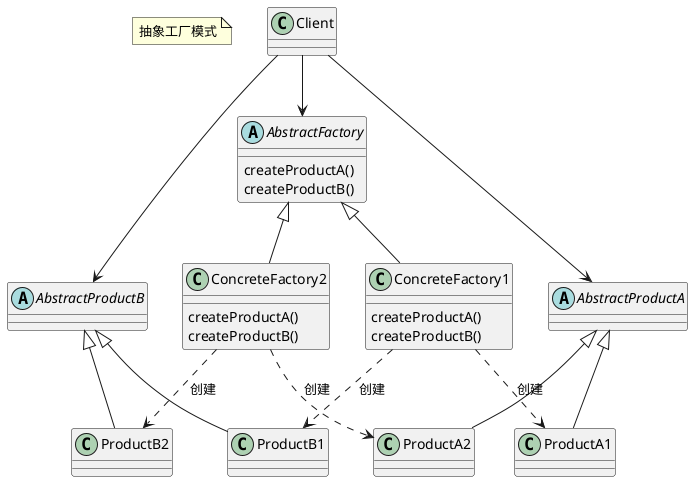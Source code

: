 @startuml
note "抽象工厂模式" as title

abstract class AbstractFactory{
    createProductA()
    createProductB()
}
class ConcreteFactory1{
    createProductA()
    createProductB()
}
class ConcreteFactory2{
    createProductA()
    createProductB()
}

AbstractFactory <|-- ConcreteFactory1
AbstractFactory <|-- ConcreteFactory2

abstract class AbstractProductA
abstract class AbstractProductB
class ProductA1
class ProductA2
class ProductB1
class ProductB2

AbstractProductA <|-- ProductA1
AbstractProductA <|-- ProductA2
AbstractProductB <|-- ProductB1
AbstractProductB <|-- ProductB2

ConcreteFactory1 ..> ProductA1 :创建
ConcreteFactory1 ..> ProductB1 :创建
ConcreteFactory2 ..> ProductA2 :创建
ConcreteFactory2 ..> ProductB2 :创建

class Client
Client --> AbstractFactory
Client --> AbstractProductA
Client --> AbstractProductB
@enduml